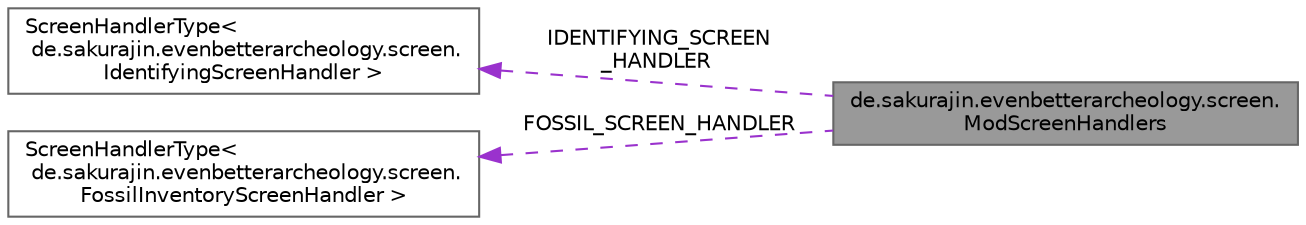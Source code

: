 digraph "de.sakurajin.evenbetterarcheology.screen.ModScreenHandlers"
{
 // LATEX_PDF_SIZE
  bgcolor="transparent";
  edge [fontname=Helvetica,fontsize=10,labelfontname=Helvetica,labelfontsize=10];
  node [fontname=Helvetica,fontsize=10,shape=box,height=0.2,width=0.4];
  rankdir="LR";
  Node1 [label="de.sakurajin.evenbetterarcheology.screen.\lModScreenHandlers",height=0.2,width=0.4,color="gray40", fillcolor="grey60", style="filled", fontcolor="black",tooltip=" "];
  Node2 -> Node1 [dir="back",color="darkorchid3",style="dashed",label=" IDENTIFYING_SCREEN\l_HANDLER" ];
  Node2 [label="ScreenHandlerType\<\l de.sakurajin.evenbetterarcheology.screen.\lIdentifyingScreenHandler \>",height=0.2,width=0.4,color="gray40", fillcolor="white", style="filled",tooltip=" "];
  Node3 -> Node1 [dir="back",color="darkorchid3",style="dashed",label=" FOSSIL_SCREEN_HANDLER" ];
  Node3 [label="ScreenHandlerType\<\l de.sakurajin.evenbetterarcheology.screen.\lFossilInventoryScreenHandler \>",height=0.2,width=0.4,color="gray40", fillcolor="white", style="filled",tooltip=" "];
}
